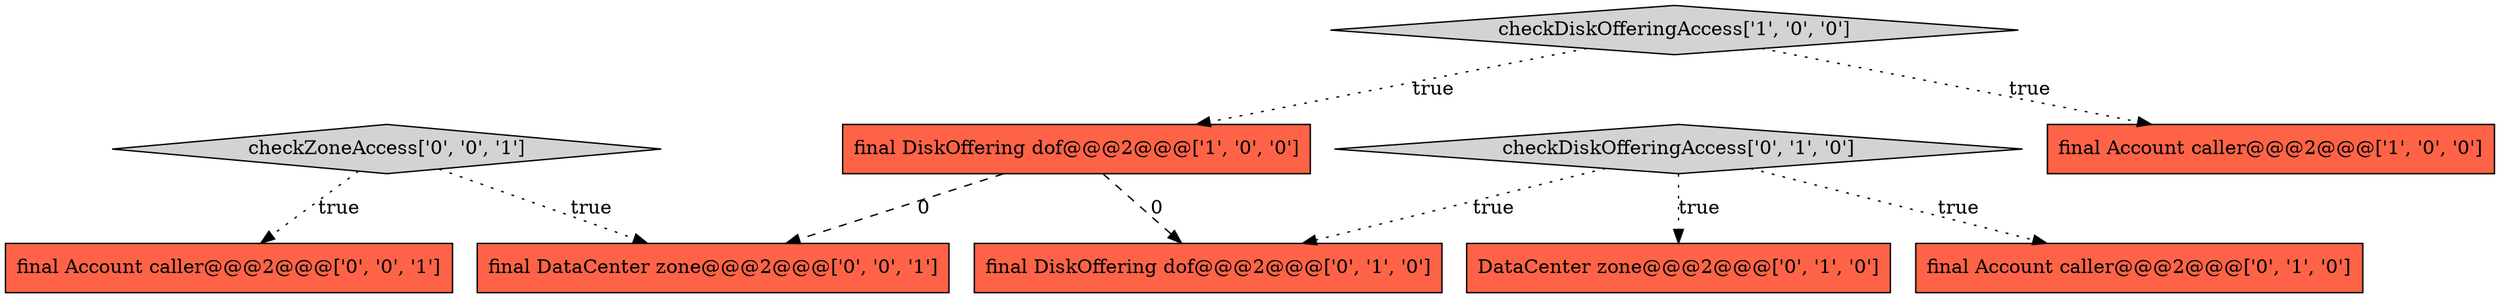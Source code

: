 digraph {
7 [style = filled, label = "final Account caller@@@2@@@['0', '0', '1']", fillcolor = tomato, shape = box image = "AAA0AAABBB3BBB"];
1 [style = filled, label = "checkDiskOfferingAccess['1', '0', '0']", fillcolor = lightgray, shape = diamond image = "AAA0AAABBB1BBB"];
5 [style = filled, label = "checkDiskOfferingAccess['0', '1', '0']", fillcolor = lightgray, shape = diamond image = "AAA0AAABBB2BBB"];
0 [style = filled, label = "final Account caller@@@2@@@['1', '0', '0']", fillcolor = tomato, shape = box image = "AAA0AAABBB1BBB"];
9 [style = filled, label = "final DataCenter zone@@@2@@@['0', '0', '1']", fillcolor = tomato, shape = box image = "AAA0AAABBB3BBB"];
2 [style = filled, label = "final DiskOffering dof@@@2@@@['1', '0', '0']", fillcolor = tomato, shape = box image = "AAA1AAABBB1BBB"];
4 [style = filled, label = "DataCenter zone@@@2@@@['0', '1', '0']", fillcolor = tomato, shape = box image = "AAA0AAABBB2BBB"];
6 [style = filled, label = "final DiskOffering dof@@@2@@@['0', '1', '0']", fillcolor = tomato, shape = box image = "AAA1AAABBB2BBB"];
3 [style = filled, label = "final Account caller@@@2@@@['0', '1', '0']", fillcolor = tomato, shape = box image = "AAA0AAABBB2BBB"];
8 [style = filled, label = "checkZoneAccess['0', '0', '1']", fillcolor = lightgray, shape = diamond image = "AAA0AAABBB3BBB"];
5->6 [style = dotted, label="true"];
8->7 [style = dotted, label="true"];
1->0 [style = dotted, label="true"];
8->9 [style = dotted, label="true"];
5->3 [style = dotted, label="true"];
1->2 [style = dotted, label="true"];
2->9 [style = dashed, label="0"];
5->4 [style = dotted, label="true"];
2->6 [style = dashed, label="0"];
}
